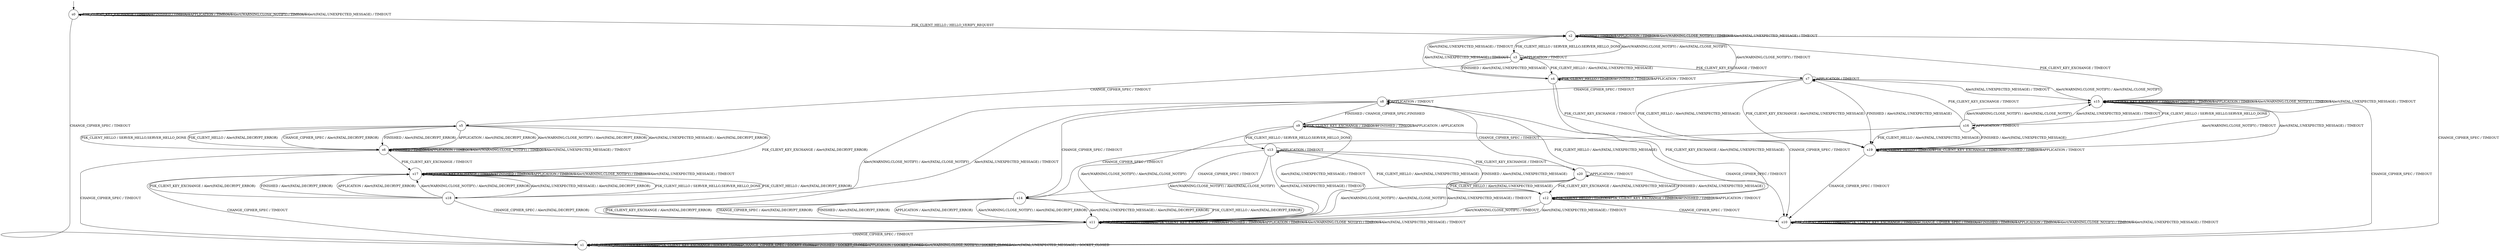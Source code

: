digraph g {

	s0 [shape="circle" label="s0"];
	s1 [shape="circle" label="s1"];
	s2 [shape="circle" label="s2"];
	s3 [shape="circle" label="s3"];
	s4 [shape="circle" label="s4"];
	s5 [shape="circle" label="s5"];
	s6 [shape="circle" label="s6"];
	s7 [shape="circle" label="s7"];
	s8 [shape="circle" label="s8"];
	s9 [shape="circle" label="s9"];
	s10 [shape="circle" label="s10"];
	s11 [shape="circle" label="s11"];
	s12 [shape="circle" label="s12"];
	s13 [shape="circle" label="s13"];
	s14 [shape="circle" label="s14"];
	s15 [shape="circle" label="s15"];
	s16 [shape="circle" label="s16"];
	s17 [shape="circle" label="s17"];
	s18 [shape="circle" label="s18"];
	s19 [shape="circle" label="s19"];
	s20 [shape="circle" label="s20"];
	s0 -> s2 [label="PSK_CLIENT_HELLO / HELLO_VERIFY_REQUEST"];
	s0 -> s0 [label="PSK_CLIENT_KEY_EXCHANGE / TIMEOUT"];
	s0 -> s1 [label="CHANGE_CIPHER_SPEC / TIMEOUT"];
	s0 -> s0 [label="FINISHED / TIMEOUT"];
	s0 -> s0 [label="APPLICATION / TIMEOUT"];
	s0 -> s0 [label="Alert(WARNING,CLOSE_NOTIFY) / TIMEOUT"];
	s0 -> s0 [label="Alert(FATAL,UNEXPECTED_MESSAGE) / TIMEOUT"];
	s1 -> s1 [label="PSK_CLIENT_HELLO / SOCKET_CLOSED"];
	s1 -> s1 [label="PSK_CLIENT_KEY_EXCHANGE / SOCKET_CLOSED"];
	s1 -> s1 [label="CHANGE_CIPHER_SPEC / SOCKET_CLOSED"];
	s1 -> s1 [label="FINISHED / SOCKET_CLOSED"];
	s1 -> s1 [label="APPLICATION / SOCKET_CLOSED"];
	s1 -> s1 [label="Alert(WARNING,CLOSE_NOTIFY) / SOCKET_CLOSED"];
	s1 -> s1 [label="Alert(FATAL,UNEXPECTED_MESSAGE) / SOCKET_CLOSED"];
	s2 -> s3 [label="PSK_CLIENT_HELLO / SERVER_HELLO,SERVER_HELLO_DONE"];
	s2 -> s15 [label="PSK_CLIENT_KEY_EXCHANGE / TIMEOUT"];
	s2 -> s1 [label="CHANGE_CIPHER_SPEC / TIMEOUT"];
	s2 -> s2 [label="FINISHED / TIMEOUT"];
	s2 -> s2 [label="APPLICATION / TIMEOUT"];
	s2 -> s2 [label="Alert(WARNING,CLOSE_NOTIFY) / TIMEOUT"];
	s2 -> s2 [label="Alert(FATAL,UNEXPECTED_MESSAGE) / TIMEOUT"];
	s3 -> s4 [label="PSK_CLIENT_HELLO / Alert(FATAL,UNEXPECTED_MESSAGE)"];
	s3 -> s7 [label="PSK_CLIENT_KEY_EXCHANGE / TIMEOUT"];
	s3 -> s5 [label="CHANGE_CIPHER_SPEC / TIMEOUT"];
	s3 -> s4 [label="FINISHED / Alert(FATAL,UNEXPECTED_MESSAGE)"];
	s3 -> s3 [label="APPLICATION / TIMEOUT"];
	s3 -> s2 [label="Alert(WARNING,CLOSE_NOTIFY) / Alert(FATAL,CLOSE_NOTIFY)"];
	s3 -> s2 [label="Alert(FATAL,UNEXPECTED_MESSAGE) / TIMEOUT"];
	s4 -> s4 [label="PSK_CLIENT_HELLO / TIMEOUT"];
	s4 -> s19 [label="PSK_CLIENT_KEY_EXCHANGE / TIMEOUT"];
	s4 -> s10 [label="CHANGE_CIPHER_SPEC / TIMEOUT"];
	s4 -> s4 [label="FINISHED / TIMEOUT"];
	s4 -> s4 [label="APPLICATION / TIMEOUT"];
	s4 -> s2 [label="Alert(WARNING,CLOSE_NOTIFY) / TIMEOUT"];
	s4 -> s2 [label="Alert(FATAL,UNEXPECTED_MESSAGE) / TIMEOUT"];
	s5 -> s6 [label="PSK_CLIENT_HELLO / Alert(FATAL,DECRYPT_ERROR)"];
	s5 -> s17 [label="PSK_CLIENT_KEY_EXCHANGE / Alert(FATAL,DECRYPT_ERROR)"];
	s5 -> s6 [label="CHANGE_CIPHER_SPEC / Alert(FATAL,DECRYPT_ERROR)"];
	s5 -> s6 [label="FINISHED / Alert(FATAL,DECRYPT_ERROR)"];
	s5 -> s6 [label="APPLICATION / Alert(FATAL,DECRYPT_ERROR)"];
	s5 -> s6 [label="Alert(WARNING,CLOSE_NOTIFY) / Alert(FATAL,DECRYPT_ERROR)"];
	s5 -> s6 [label="Alert(FATAL,UNEXPECTED_MESSAGE) / Alert(FATAL,DECRYPT_ERROR)"];
	s6 -> s5 [label="PSK_CLIENT_HELLO / SERVER_HELLO,SERVER_HELLO_DONE"];
	s6 -> s17 [label="PSK_CLIENT_KEY_EXCHANGE / TIMEOUT"];
	s6 -> s1 [label="CHANGE_CIPHER_SPEC / TIMEOUT"];
	s6 -> s6 [label="FINISHED / TIMEOUT"];
	s6 -> s6 [label="APPLICATION / TIMEOUT"];
	s6 -> s6 [label="Alert(WARNING,CLOSE_NOTIFY) / TIMEOUT"];
	s6 -> s6 [label="Alert(FATAL,UNEXPECTED_MESSAGE) / TIMEOUT"];
	s7 -> s19 [label="PSK_CLIENT_HELLO / Alert(FATAL,UNEXPECTED_MESSAGE)"];
	s7 -> s19 [label="PSK_CLIENT_KEY_EXCHANGE / Alert(FATAL,UNEXPECTED_MESSAGE)"];
	s7 -> s8 [label="CHANGE_CIPHER_SPEC / TIMEOUT"];
	s7 -> s19 [label="FINISHED / Alert(FATAL,UNEXPECTED_MESSAGE)"];
	s7 -> s7 [label="APPLICATION / TIMEOUT"];
	s7 -> s15 [label="Alert(WARNING,CLOSE_NOTIFY) / Alert(FATAL,CLOSE_NOTIFY)"];
	s7 -> s15 [label="Alert(FATAL,UNEXPECTED_MESSAGE) / TIMEOUT"];
	s8 -> s12 [label="PSK_CLIENT_HELLO / Alert(FATAL,UNEXPECTED_MESSAGE)"];
	s8 -> s12 [label="PSK_CLIENT_KEY_EXCHANGE / Alert(FATAL,UNEXPECTED_MESSAGE)"];
	s8 -> s14 [label="CHANGE_CIPHER_SPEC / TIMEOUT"];
	s8 -> s9 [label="FINISHED / CHANGE_CIPHER_SPEC,FINISHED"];
	s8 -> s8 [label="APPLICATION / TIMEOUT"];
	s8 -> s11 [label="Alert(WARNING,CLOSE_NOTIFY) / Alert(FATAL,CLOSE_NOTIFY)"];
	s8 -> s11 [label="Alert(FATAL,UNEXPECTED_MESSAGE) / TIMEOUT"];
	s9 -> s13 [label="PSK_CLIENT_HELLO / SERVER_HELLO,SERVER_HELLO_DONE"];
	s9 -> s9 [label="PSK_CLIENT_KEY_EXCHANGE / TIMEOUT"];
	s9 -> s10 [label="CHANGE_CIPHER_SPEC / TIMEOUT"];
	s9 -> s9 [label="FINISHED / TIMEOUT"];
	s9 -> s9 [label="APPLICATION / APPLICATION"];
	s9 -> s11 [label="Alert(WARNING,CLOSE_NOTIFY) / Alert(FATAL,CLOSE_NOTIFY)"];
	s9 -> s11 [label="Alert(FATAL,UNEXPECTED_MESSAGE) / TIMEOUT"];
	s10 -> s10 [label="PSK_CLIENT_HELLO / TIMEOUT"];
	s10 -> s10 [label="PSK_CLIENT_KEY_EXCHANGE / TIMEOUT"];
	s10 -> s10 [label="CHANGE_CIPHER_SPEC / TIMEOUT"];
	s10 -> s10 [label="FINISHED / TIMEOUT"];
	s10 -> s10 [label="APPLICATION / TIMEOUT"];
	s10 -> s10 [label="Alert(WARNING,CLOSE_NOTIFY) / TIMEOUT"];
	s10 -> s10 [label="Alert(FATAL,UNEXPECTED_MESSAGE) / TIMEOUT"];
	s11 -> s11 [label="PSK_CLIENT_HELLO / TIMEOUT"];
	s11 -> s11 [label="PSK_CLIENT_KEY_EXCHANGE / TIMEOUT"];
	s11 -> s1 [label="CHANGE_CIPHER_SPEC / TIMEOUT"];
	s11 -> s11 [label="FINISHED / TIMEOUT"];
	s11 -> s11 [label="APPLICATION / TIMEOUT"];
	s11 -> s11 [label="Alert(WARNING,CLOSE_NOTIFY) / TIMEOUT"];
	s11 -> s11 [label="Alert(FATAL,UNEXPECTED_MESSAGE) / TIMEOUT"];
	s12 -> s12 [label="PSK_CLIENT_HELLO / TIMEOUT"];
	s12 -> s12 [label="PSK_CLIENT_KEY_EXCHANGE / TIMEOUT"];
	s12 -> s10 [label="CHANGE_CIPHER_SPEC / TIMEOUT"];
	s12 -> s12 [label="FINISHED / TIMEOUT"];
	s12 -> s12 [label="APPLICATION / TIMEOUT"];
	s12 -> s11 [label="Alert(WARNING,CLOSE_NOTIFY) / TIMEOUT"];
	s12 -> s11 [label="Alert(FATAL,UNEXPECTED_MESSAGE) / TIMEOUT"];
	s13 -> s12 [label="PSK_CLIENT_HELLO / Alert(FATAL,UNEXPECTED_MESSAGE)"];
	s13 -> s20 [label="PSK_CLIENT_KEY_EXCHANGE / TIMEOUT"];
	s13 -> s14 [label="CHANGE_CIPHER_SPEC / TIMEOUT"];
	s13 -> s12 [label="FINISHED / Alert(FATAL,UNEXPECTED_MESSAGE)"];
	s13 -> s13 [label="APPLICATION / TIMEOUT"];
	s13 -> s11 [label="Alert(WARNING,CLOSE_NOTIFY) / Alert(FATAL,CLOSE_NOTIFY)"];
	s13 -> s11 [label="Alert(FATAL,UNEXPECTED_MESSAGE) / TIMEOUT"];
	s14 -> s11 [label="PSK_CLIENT_HELLO / Alert(FATAL,DECRYPT_ERROR)"];
	s14 -> s11 [label="PSK_CLIENT_KEY_EXCHANGE / Alert(FATAL,DECRYPT_ERROR)"];
	s14 -> s11 [label="CHANGE_CIPHER_SPEC / Alert(FATAL,DECRYPT_ERROR)"];
	s14 -> s11 [label="FINISHED / Alert(FATAL,DECRYPT_ERROR)"];
	s14 -> s11 [label="APPLICATION / Alert(FATAL,DECRYPT_ERROR)"];
	s14 -> s11 [label="Alert(WARNING,CLOSE_NOTIFY) / Alert(FATAL,DECRYPT_ERROR)"];
	s14 -> s11 [label="Alert(FATAL,UNEXPECTED_MESSAGE) / Alert(FATAL,DECRYPT_ERROR)"];
	s15 -> s16 [label="PSK_CLIENT_HELLO / SERVER_HELLO,SERVER_HELLO_DONE"];
	s15 -> s15 [label="PSK_CLIENT_KEY_EXCHANGE / TIMEOUT"];
	s15 -> s1 [label="CHANGE_CIPHER_SPEC / TIMEOUT"];
	s15 -> s15 [label="FINISHED / TIMEOUT"];
	s15 -> s15 [label="APPLICATION / TIMEOUT"];
	s15 -> s15 [label="Alert(WARNING,CLOSE_NOTIFY) / TIMEOUT"];
	s15 -> s15 [label="Alert(FATAL,UNEXPECTED_MESSAGE) / TIMEOUT"];
	s16 -> s19 [label="PSK_CLIENT_HELLO / Alert(FATAL,UNEXPECTED_MESSAGE)"];
	s16 -> s7 [label="PSK_CLIENT_KEY_EXCHANGE / TIMEOUT"];
	s16 -> s14 [label="CHANGE_CIPHER_SPEC / TIMEOUT"];
	s16 -> s19 [label="FINISHED / Alert(FATAL,UNEXPECTED_MESSAGE)"];
	s16 -> s16 [label="APPLICATION / TIMEOUT"];
	s16 -> s15 [label="Alert(WARNING,CLOSE_NOTIFY) / Alert(FATAL,CLOSE_NOTIFY)"];
	s16 -> s15 [label="Alert(FATAL,UNEXPECTED_MESSAGE) / TIMEOUT"];
	s17 -> s18 [label="PSK_CLIENT_HELLO / SERVER_HELLO,SERVER_HELLO_DONE"];
	s17 -> s17 [label="PSK_CLIENT_KEY_EXCHANGE / TIMEOUT"];
	s17 -> s1 [label="CHANGE_CIPHER_SPEC / TIMEOUT"];
	s17 -> s17 [label="FINISHED / TIMEOUT"];
	s17 -> s17 [label="APPLICATION / TIMEOUT"];
	s17 -> s17 [label="Alert(WARNING,CLOSE_NOTIFY) / TIMEOUT"];
	s17 -> s17 [label="Alert(FATAL,UNEXPECTED_MESSAGE) / TIMEOUT"];
	s18 -> s17 [label="PSK_CLIENT_HELLO / Alert(FATAL,DECRYPT_ERROR)"];
	s18 -> s17 [label="PSK_CLIENT_KEY_EXCHANGE / Alert(FATAL,DECRYPT_ERROR)"];
	s18 -> s11 [label="CHANGE_CIPHER_SPEC / Alert(FATAL,DECRYPT_ERROR)"];
	s18 -> s17 [label="FINISHED / Alert(FATAL,DECRYPT_ERROR)"];
	s18 -> s17 [label="APPLICATION / Alert(FATAL,DECRYPT_ERROR)"];
	s18 -> s17 [label="Alert(WARNING,CLOSE_NOTIFY) / Alert(FATAL,DECRYPT_ERROR)"];
	s18 -> s17 [label="Alert(FATAL,UNEXPECTED_MESSAGE) / Alert(FATAL,DECRYPT_ERROR)"];
	s19 -> s19 [label="PSK_CLIENT_HELLO / TIMEOUT"];
	s19 -> s19 [label="PSK_CLIENT_KEY_EXCHANGE / TIMEOUT"];
	s19 -> s10 [label="CHANGE_CIPHER_SPEC / TIMEOUT"];
	s19 -> s19 [label="FINISHED / TIMEOUT"];
	s19 -> s19 [label="APPLICATION / TIMEOUT"];
	s19 -> s15 [label="Alert(WARNING,CLOSE_NOTIFY) / TIMEOUT"];
	s19 -> s15 [label="Alert(FATAL,UNEXPECTED_MESSAGE) / TIMEOUT"];
	s20 -> s12 [label="PSK_CLIENT_HELLO / Alert(FATAL,UNEXPECTED_MESSAGE)"];
	s20 -> s12 [label="PSK_CLIENT_KEY_EXCHANGE / Alert(FATAL,UNEXPECTED_MESSAGE)"];
	s20 -> s8 [label="CHANGE_CIPHER_SPEC / TIMEOUT"];
	s20 -> s12 [label="FINISHED / Alert(FATAL,UNEXPECTED_MESSAGE)"];
	s20 -> s20 [label="APPLICATION / TIMEOUT"];
	s20 -> s11 [label="Alert(WARNING,CLOSE_NOTIFY) / Alert(FATAL,CLOSE_NOTIFY)"];
	s20 -> s11 [label="Alert(FATAL,UNEXPECTED_MESSAGE) / TIMEOUT"];

__start0 [label="" shape="none" width="0" height="0"];
__start0 -> s0;

}
